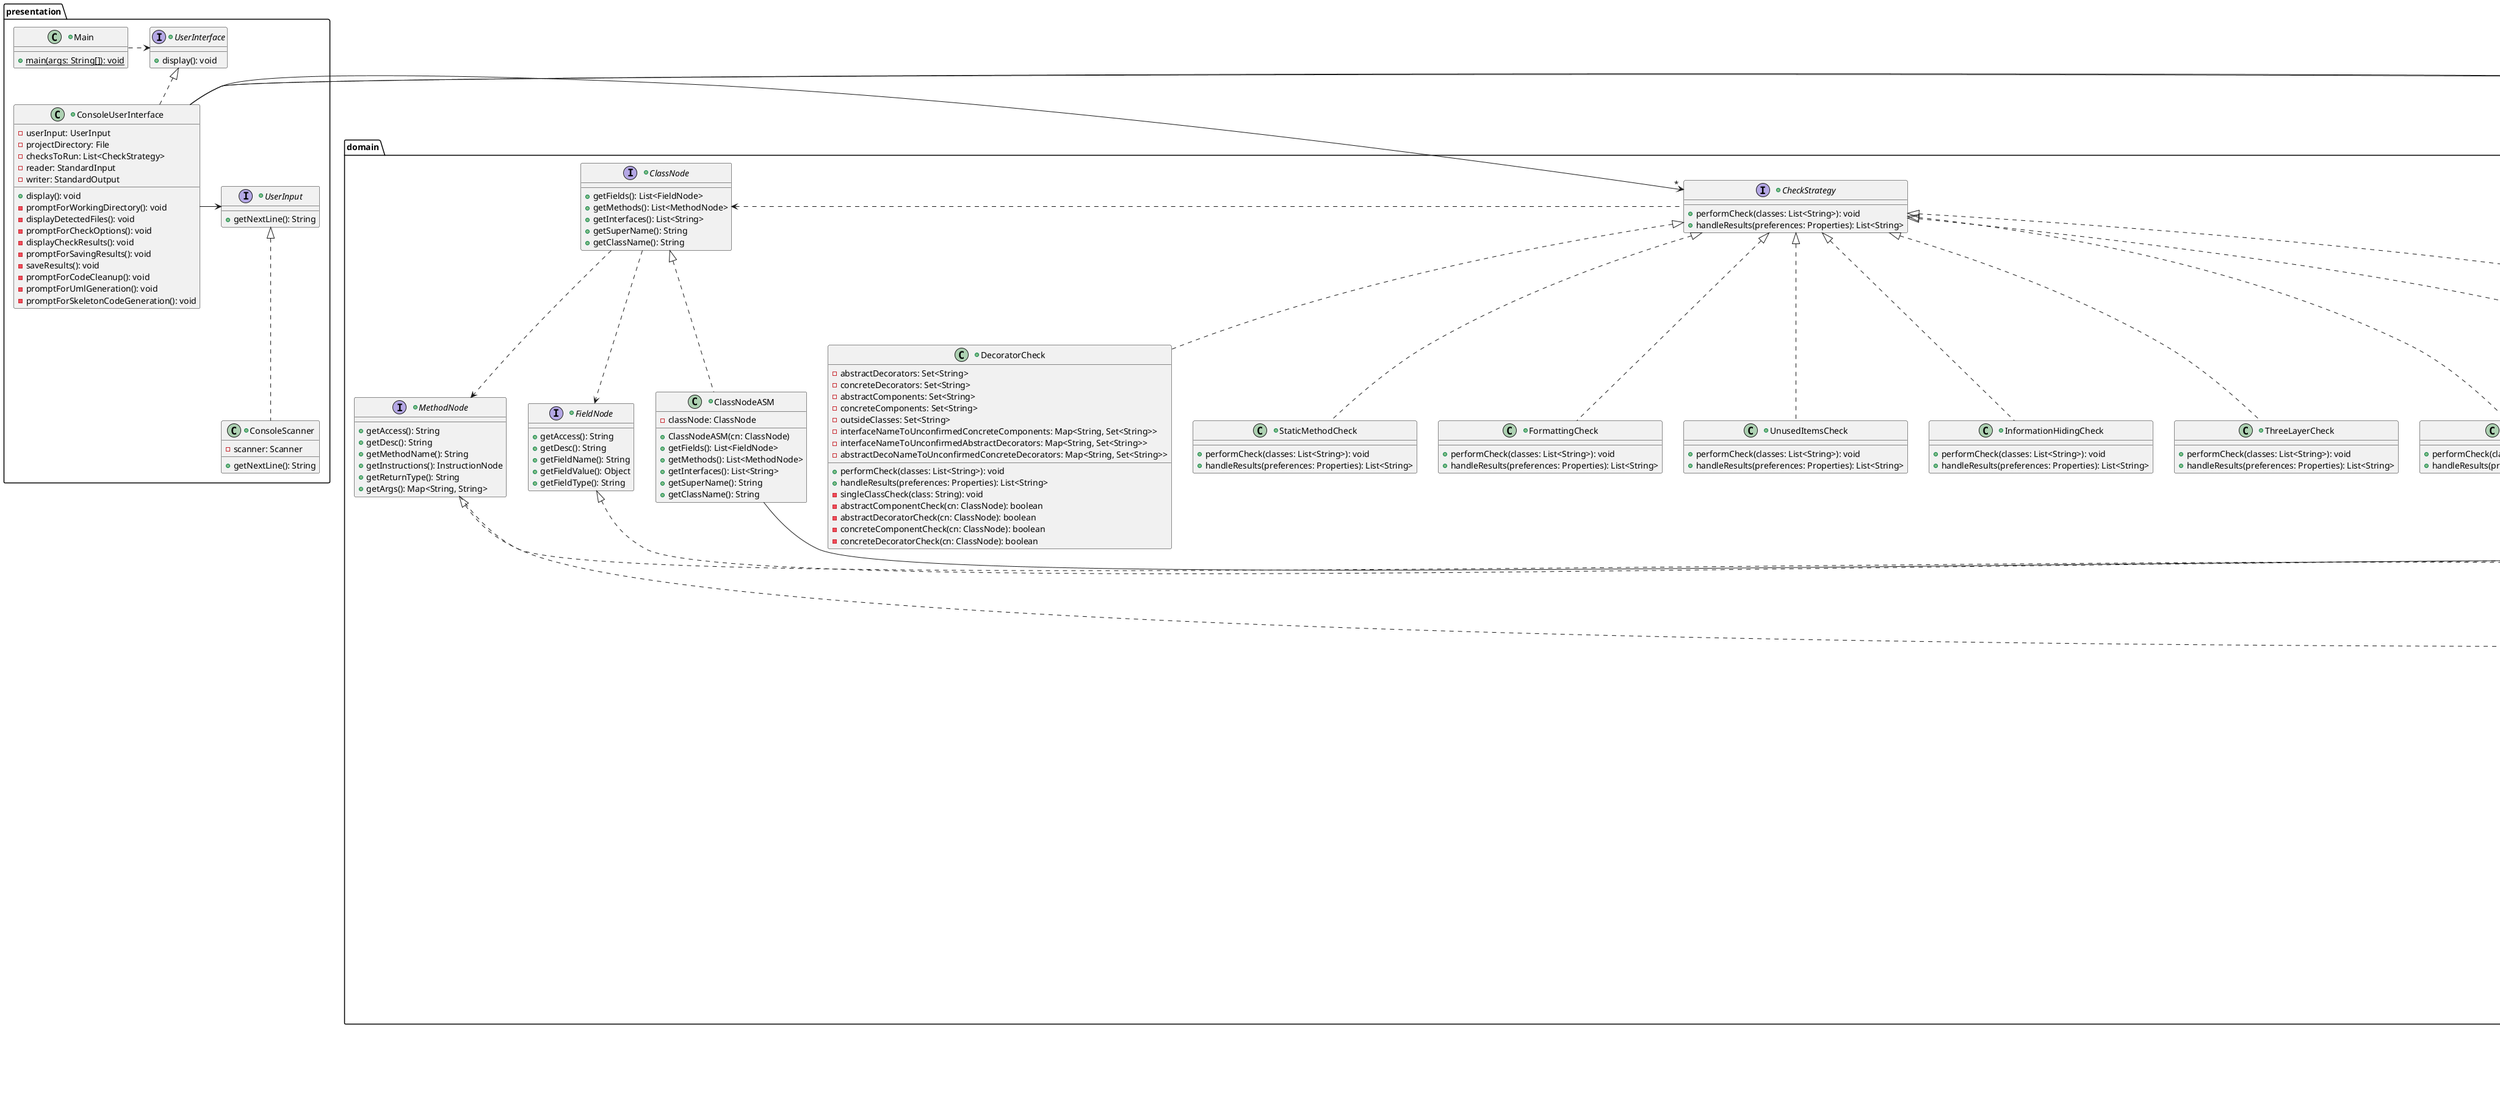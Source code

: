 @startuml
package presentation {
    +class Main {
        +{static} main(args: String[]): void
    }
    +interface UserInterface {
        +display(): void
    }
    +interface UserInput {
        +getNextLine(): String
    }
    +class ConsoleUserInterface implements UserInterface {
        -userInput: UserInput
        -projectDirectory: File
        -checksToRun: List<CheckStrategy>
        -reader: StandardInput
        -writer: StandardOutput
        +display(): void
        -promptForWorkingDirectory(): void
        -displayDetectedFiles(): void
        -promptForCheckOptions(): void
        -displayCheckResults(): void
        -promptForSavingResults(): void
        -saveResults(): void
        -promptForCodeCleanup(): void
        -promptForUmlGeneration(): void
        -promptForSkeletonCodeGeneration(): void
    }
    +class ConsoleScanner implements UserInput {
        -scanner: Scanner
        +getNextLine(): String
    }

    Main .> UserInterface
    ConsoleUserInterface -> UserInput
}
ConsoleUserInterface -> "*" domain.CheckStrategy
ConsoleUserInterface -> "*" datasource.StandardInput
ConsoleUserInterface -> "*" datasource.StandardOutput

package domain {
    +interface ClassNode {
        +getFields(): List<FieldNode>
        +getMethods(): List<MethodNode>
        +getInterfaces(): List<String>
        +getSuperName(): String
        +getClassName(): String
    }
    +interface FieldNode {
        +getAccess(): String
        +getDesc(): String
        +getFieldName(): String
        +getFieldValue(): Object
        +getFieldType(): String
    }
    +interface MethodNode {
        +getAccess(): String
        +getDesc(): String
        +getMethodName(): String
        +getInstructions(): InstructionNode
        +getReturnType(): String
        +getArgs(): Map<String, String>
    }
    +interface InstructionNode {
        +matchesInstructionType(type: String): boolean
        +getOpcode(): int
        +getNextInstruction(): InstructionNode
        +getPreviousInstruction(): InstructionNode
    }
    +interface MethodInstructionNode {
        +getMethodName(): String
        +getMethodOwner(): String
        +getMethodDesc(): String
    }
    +interface FieldInstructionNode {
        +getFieldName(): String
        +getFieldOwner(): String
        +getFieldDesc(): String
    }

    MethodInstructionNode -u-|> InstructionNode
    FieldInstructionNode -u-|> InstructionNode
    ClassNode .d.> FieldNode
    ClassNode .d.> MethodNode
    InstructionNode ..> InstructionNode
    MethodNode .d.> InstructionNode

    +class ClassNodeASM {
        -classNode: ClassNode
        +ClassNodeASM(cn: ClassNode)
        +getFields(): List<FieldNode>
        +getMethods(): List<MethodNode>
        +getInterfaces(): List<String>
        +getSuperName(): String
        +getClassName(): String
    }
    +class MethodNodeASM {
        -methodNode: MethodNode
        +MethodNodeASM(mn: MethodNode)
        +getAccess(): String
        +getDesc(): String
        +getMethodName(): String
        +getInstructions(): InstructionNode
        +getReturnType(): String
        +getArgs(): Map<String, String>
    }
    +class FieldNodeASM {
        -fieldNode: FieldNode
        +FieldNodeASM(fn: FieldNode)
        +getAccess(): String
        +getDesc(): String
        +getFieldName(): String
        +getFieldValue(): Object
        +getFieldType(): String
    }
    +class InstructionNodeASM {
        -instructionNode: AbstractInsnNode
        +InstructionNodeASM(in: AbstractInsnNode)
        +matchesInstructionType(type: String): boolean
        +getOpcode(): int
        +getNextInstruction(): InstructionNode
        +getPreviousInstruction(): InstructionNode
    }
    +class MethodInstructionNodeASM {
        -instructionNode: MethodInsnNode
        +MethodInstructionNodeASM(min: MethodInsnNode)
        +matchesInstructionType(type: String): boolean
        +getOpcode(): int
        +getNextInstruction(): InstructionNode
        +getPreviousInstruction(): InstructionNode
        +getMethodName(): String
        +getMethodOwner(): String
        +getMethodDescription(): String
    }
    +class FieldInstructionNodeASM {
        -instructionNode: FieldInsnNode
        +FieldInstructionNodeASM(fin: FieldInsnNode)
        +matchesInstructionType(type: String): boolean
        +getOpcode(): int
        +getNextInstruction(): InstructionNode
        +getPreviousInstruction(): InstructionNode
        +getFieldName(): String
        +getFieldOwner(): String
        +getFieldDescription(): String
    }

    ClassNodeASM .u.|> ClassNode
    MethodNodeASM .u.|> MethodNode
    FieldNodeASM .u.|> FieldNode
    InstructionNodeASM .u.|> InstructionNode
    MethodInstructionNodeASM .u.|> MethodInstructionNode
    FieldInstructionNodeASM .u.|> FieldInstructionNode

    +interface CheckStrategy {
        +performCheck(classes: List<String>): void
        +handleResults(preferences: Properties): List<String>
    }
    +class StaticMethodCheck implements CheckStrategy {
        +performCheck(classes: List<String>): void
        +handleResults(preferences: Properties): List<String>
    }
    +class FormattingCheck implements CheckStrategy {
        +performCheck(classes: List<String>): void
        +handleResults(preferences: Properties): List<String>
    }
    +class UnusedItemsCheck implements CheckStrategy {
        +performCheck(classes: List<String>): void
        +handleResults(preferences: Properties): List<String>
    }
    +class InformationHidingCheck implements CheckStrategy {
        +performCheck(classes: List<String>): void
        +handleResults(preferences: Properties): List<String>
    }
    +class ThreeLayerCheck implements CheckStrategy {
        +performCheck(classes: List<String>): void
        +handleResults(preferences: Properties): List<String>
    }
    +class HollywoodCheck implements CheckStrategy {
        +performCheck(classes: List<String>): void
        +handleResults(preferences: Properties): List<String>
    }
    +class FacadeCheck implements CheckStrategy {
        +performCheck(classes: List<String>): void
        +handleResults(preferences: Properties): List<String>
    }
    +class StrategyCheck implements CheckStrategy {
        +performCheck(classes: List<String>): void
        +handleResults(preferences: Properties): List<String>
    }
    +class DecoratorCheck implements CheckStrategy {
        -abstractDecorators: Set<String>
        -concreteDecorators: Set<String>
        -abstractComponents: Set<String>
        -concreteComponents: Set<String>
        -outsideClasses: Set<String>
        -interfaceNameToUnconfirmedConcreteComponents: Map<String, Set<String>>
        -interfaceNameToUnconfirmedAbstractDecorators: Map<String, Set<String>>
        -abstractDecoNameToUnconfirmedConcreteDecorators: Map<String, Set<String>>
        +performCheck(classes: List<String>): void
        +handleResults(preferences: Properties): List<String>
        -singleClassCheck(class: String): void
        -abstractComponentCheck(cn: ClassNode): boolean
        -abstractDecoratorCheck(cn: ClassNode): boolean
        -concreteComponentCheck(cn: ClassNode): boolean
        -concreteDecoratorCheck(cn: ClassNode): boolean
    }

    domain.CheckStrategy .l.> domain.ClassNode
}
package datasource {
    +interface StandardOutput {
        +write(): void
    }
    +class FileOutput {
        -filepath: String
        -bufferedWriter: BufferedWriter
        +ConsoleOutput(fp: String)
        {method} // interface methods...
    }
    +interface StandardInput {
        +nextLine(): String
        +hasNext(): boolean
        +nextInt(): int
        +next(): String
    }
    +class ConsoleInput {
        -scan: Scanner
        -fileStream: FileInputStream
        +ConsoleInput(fs: FileInputStream)
        {method} // interface methods...
    }
    +class RecursiveDiver {
        +RecursiveDiver(dirPath: String)
        {method} // interface methods
        -fetchAllClassFiles(): List<String>
    }

    ConsoleInput .u.|> StandardInput
    FileOutput .u.|> StandardOutput
    RecursiveDiver .u.|> StandardInput
}

package asm {
    package tree {
        +class asm.tree.ClassNode {
        }
        +class asm.tree.MethodNode {
        }
        +class asm.tree.FieldNode {
        }
        +class asm.tree.AbstractInsnNode {
        }
        +class asm.tree.FieldInsnNode {
        }
        +class asm.tree.MethodInsnNode {
        }

        asm.tree.MethodInsnNode -u-|> asm.tree.AbstractInsnNode
        asm.tree.FieldInsnNode -u-|> asm.tree.AbstractInsnNode
        asm.tree.ClassNode -d-> "*" asm.tree.FieldNode
        asm.tree.ClassNode -d-> "*" asm.tree.MethodNode
        asm.tree.MethodNode -d-> "*" asm.tree.AbstractInsnNode
    }
}

domain.ClassNodeASM --> asm.tree.ClassNode
domain.FieldNodeASM --> asm.tree.FieldNode
domain.MethodNodeASM --> asm.tree.MethodNode
domain.InstructionNodeASM --> asm.tree.AbstractInsnNode
domain.MethodInstructionNodeASM --> asm.tree.MethodInsnNode
domain.FieldInstructionNodeASM --> asm.tree.FieldInsnNode
@enduml
